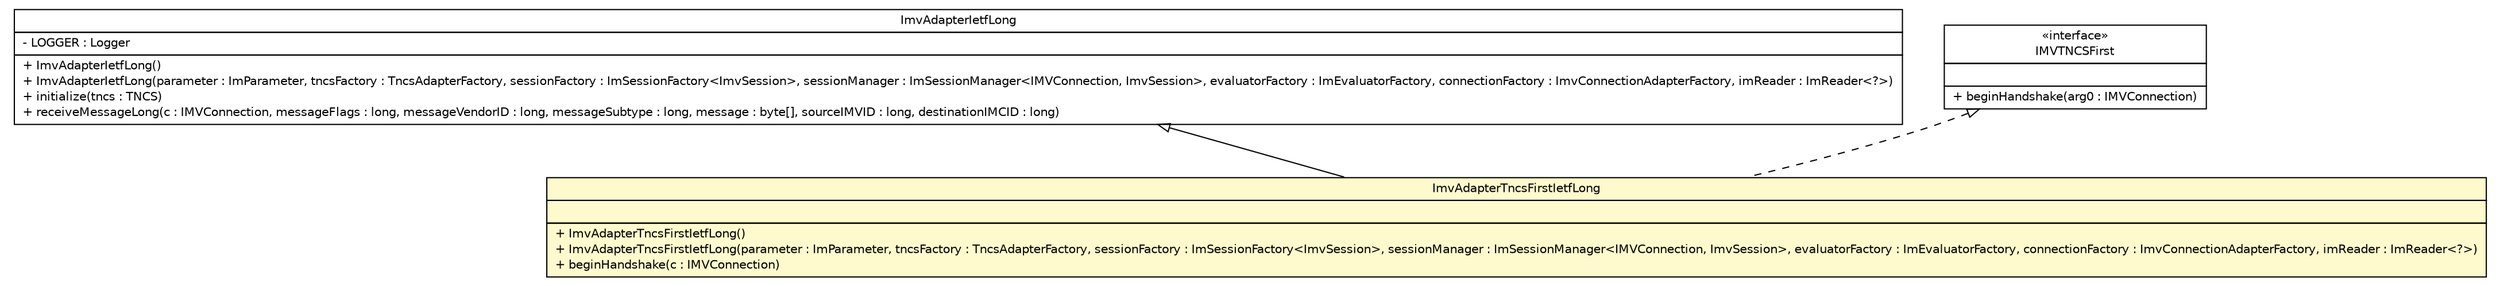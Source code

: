 #!/usr/local/bin/dot
#
# Class diagram 
# Generated by UMLGraph version R5_6 (http://www.umlgraph.org/)
#

digraph G {
	edge [fontname="Helvetica",fontsize=10,labelfontname="Helvetica",labelfontsize=10];
	node [fontname="Helvetica",fontsize=10,shape=plaintext];
	nodesep=0.25;
	ranksep=0.5;
	// de.hsbremen.tc.tnc.im.adapter.imv.ImvAdapterIetfLong
	c5273 [label=<<table title="de.hsbremen.tc.tnc.im.adapter.imv.ImvAdapterIetfLong" border="0" cellborder="1" cellspacing="0" cellpadding="2" port="p" href="./ImvAdapterIetfLong.html">
		<tr><td><table border="0" cellspacing="0" cellpadding="1">
<tr><td align="center" balign="center"> ImvAdapterIetfLong </td></tr>
		</table></td></tr>
		<tr><td><table border="0" cellspacing="0" cellpadding="1">
<tr><td align="left" balign="left"> - LOGGER : Logger </td></tr>
		</table></td></tr>
		<tr><td><table border="0" cellspacing="0" cellpadding="1">
<tr><td align="left" balign="left"> + ImvAdapterIetfLong() </td></tr>
<tr><td align="left" balign="left"> + ImvAdapterIetfLong(parameter : ImParameter, tncsFactory : TncsAdapterFactory, sessionFactory : ImSessionFactory&lt;ImvSession&gt;, sessionManager : ImSessionManager&lt;IMVConnection, ImvSession&gt;, evaluatorFactory : ImEvaluatorFactory, connectionFactory : ImvConnectionAdapterFactory, imReader : ImReader&lt;?&gt;) </td></tr>
<tr><td align="left" balign="left"> + initialize(tncs : TNCS) </td></tr>
<tr><td align="left" balign="left"> + receiveMessageLong(c : IMVConnection, messageFlags : long, messageVendorID : long, messageSubtype : long, message : byte[], sourceIMVID : long, destinationIMCID : long) </td></tr>
		</table></td></tr>
		</table>>, URL="./ImvAdapterIetfLong.html", fontname="Helvetica", fontcolor="black", fontsize=10.0];
	// de.hsbremen.tc.tnc.im.adapter.imv.ImvAdapterTncsFirstIetfLong
	c5274 [label=<<table title="de.hsbremen.tc.tnc.im.adapter.imv.ImvAdapterTncsFirstIetfLong" border="0" cellborder="1" cellspacing="0" cellpadding="2" port="p" bgcolor="lemonChiffon" href="./ImvAdapterTncsFirstIetfLong.html">
		<tr><td><table border="0" cellspacing="0" cellpadding="1">
<tr><td align="center" balign="center"> ImvAdapterTncsFirstIetfLong </td></tr>
		</table></td></tr>
		<tr><td><table border="0" cellspacing="0" cellpadding="1">
<tr><td align="left" balign="left">  </td></tr>
		</table></td></tr>
		<tr><td><table border="0" cellspacing="0" cellpadding="1">
<tr><td align="left" balign="left"> + ImvAdapterTncsFirstIetfLong() </td></tr>
<tr><td align="left" balign="left"> + ImvAdapterTncsFirstIetfLong(parameter : ImParameter, tncsFactory : TncsAdapterFactory, sessionFactory : ImSessionFactory&lt;ImvSession&gt;, sessionManager : ImSessionManager&lt;IMVConnection, ImvSession&gt;, evaluatorFactory : ImEvaluatorFactory, connectionFactory : ImvConnectionAdapterFactory, imReader : ImReader&lt;?&gt;) </td></tr>
<tr><td align="left" balign="left"> + beginHandshake(c : IMVConnection) </td></tr>
		</table></td></tr>
		</table>>, URL="./ImvAdapterTncsFirstIetfLong.html", fontname="Helvetica", fontcolor="black", fontsize=10.0];
	//de.hsbremen.tc.tnc.im.adapter.imv.ImvAdapterTncsFirstIetfLong extends de.hsbremen.tc.tnc.im.adapter.imv.ImvAdapterIetfLong
	c5273:p -> c5274:p [dir=back,arrowtail=empty];
	//de.hsbremen.tc.tnc.im.adapter.imv.ImvAdapterTncsFirstIetfLong implements org.trustedcomputinggroup.tnc.ifimv.IMVTNCSFirst
	c5334:p -> c5274:p [dir=back,arrowtail=empty,style=dashed];
	// org.trustedcomputinggroup.tnc.ifimv.IMVTNCSFirst
	c5334 [label=<<table title="org.trustedcomputinggroup.tnc.ifimv.IMVTNCSFirst" border="0" cellborder="1" cellspacing="0" cellpadding="2" port="p" href="http://java.sun.com/j2se/1.4.2/docs/api/org/trustedcomputinggroup/tnc/ifimv/IMVTNCSFirst.html">
		<tr><td><table border="0" cellspacing="0" cellpadding="1">
<tr><td align="center" balign="center"> &#171;interface&#187; </td></tr>
<tr><td align="center" balign="center"> IMVTNCSFirst </td></tr>
		</table></td></tr>
		<tr><td><table border="0" cellspacing="0" cellpadding="1">
<tr><td align="left" balign="left">  </td></tr>
		</table></td></tr>
		<tr><td><table border="0" cellspacing="0" cellpadding="1">
<tr><td align="left" balign="left"> + beginHandshake(arg0 : IMVConnection) </td></tr>
		</table></td></tr>
		</table>>, URL="http://java.sun.com/j2se/1.4.2/docs/api/org/trustedcomputinggroup/tnc/ifimv/IMVTNCSFirst.html", fontname="Helvetica", fontcolor="black", fontsize=10.0];
}

